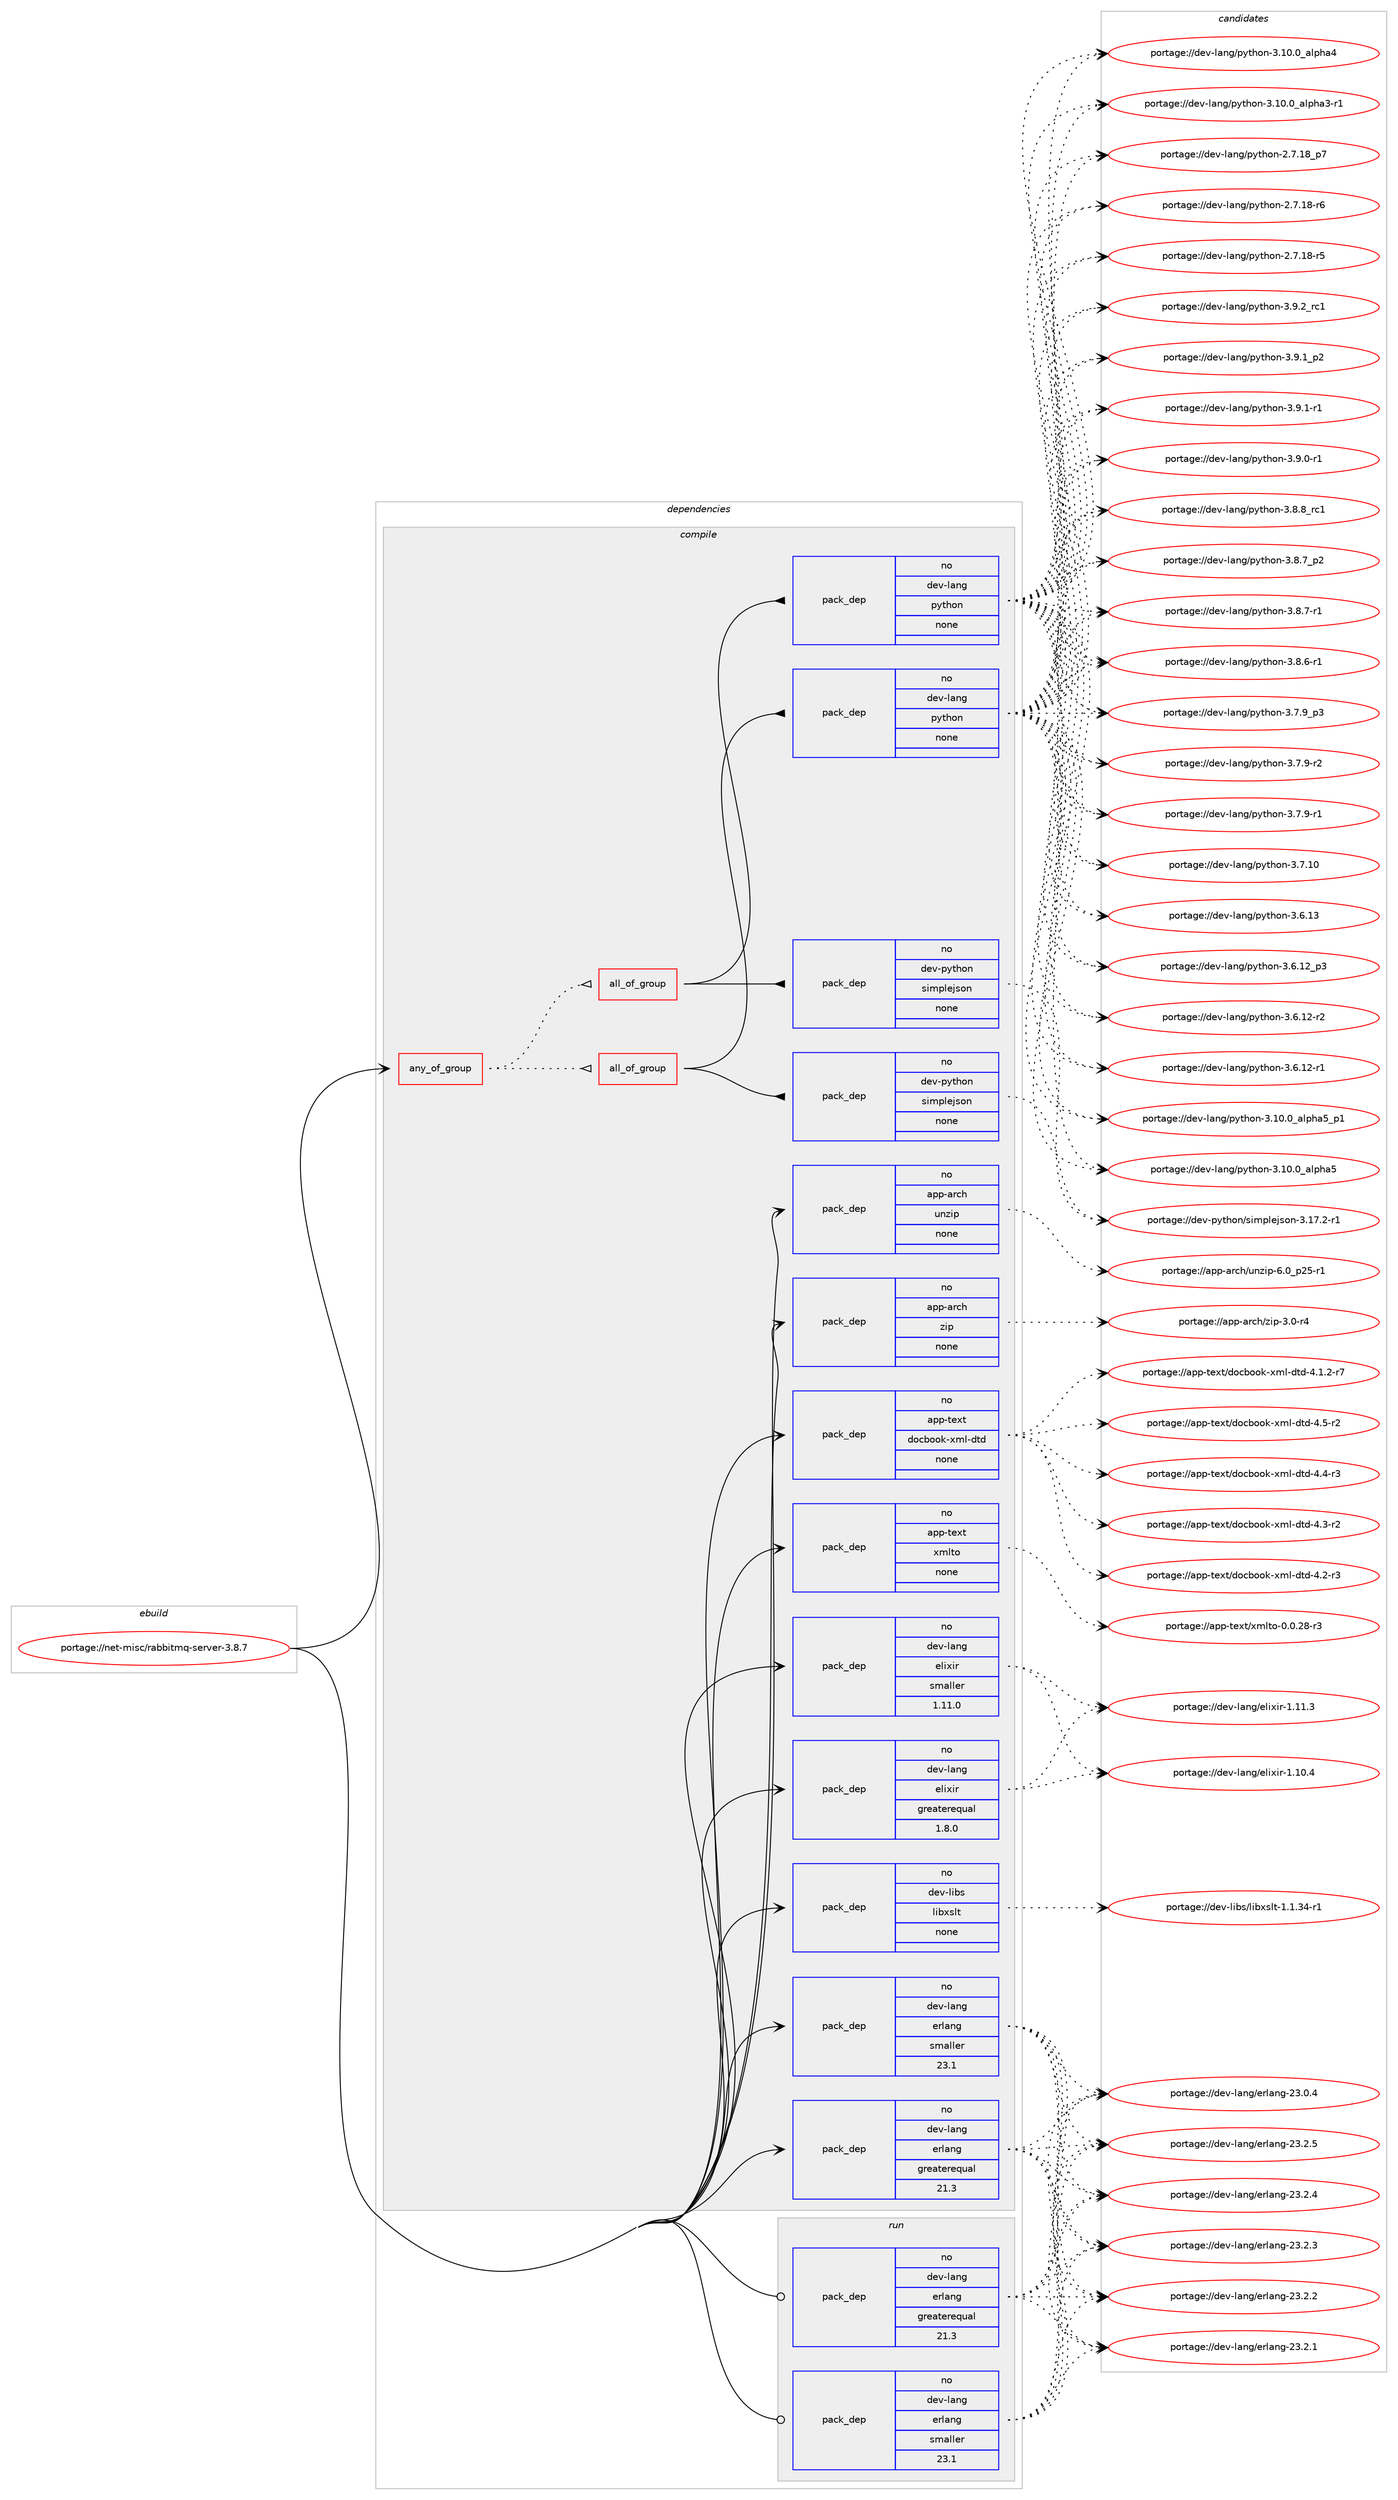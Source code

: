 digraph prolog {

# *************
# Graph options
# *************

newrank=true;
concentrate=true;
compound=true;
graph [rankdir=LR,fontname=Helvetica,fontsize=10,ranksep=1.5];#, ranksep=2.5, nodesep=0.2];
edge  [arrowhead=vee];
node  [fontname=Helvetica,fontsize=10];

# **********
# The ebuild
# **********

subgraph cluster_leftcol {
color=gray;
rank=same;
label=<<i>ebuild</i>>;
id [label="portage://net-misc/rabbitmq-server-3.8.7", color=red, width=4, href="../net-misc/rabbitmq-server-3.8.7.svg"];
}

# ****************
# The dependencies
# ****************

subgraph cluster_midcol {
color=gray;
label=<<i>dependencies</i>>;
subgraph cluster_compile {
fillcolor="#eeeeee";
style=filled;
label=<<i>compile</i>>;
subgraph any106 {
dependency12429 [label=<<TABLE BORDER="0" CELLBORDER="1" CELLSPACING="0" CELLPADDING="4"><TR><TD CELLPADDING="10">any_of_group</TD></TR></TABLE>>, shape=none, color=red];subgraph all12 {
dependency12430 [label=<<TABLE BORDER="0" CELLBORDER="1" CELLSPACING="0" CELLPADDING="4"><TR><TD CELLPADDING="10">all_of_group</TD></TR></TABLE>>, shape=none, color=red];subgraph pack8873 {
dependency12431 [label=<<TABLE BORDER="0" CELLBORDER="1" CELLSPACING="0" CELLPADDING="4" WIDTH="220"><TR><TD ROWSPAN="6" CELLPADDING="30">pack_dep</TD></TR><TR><TD WIDTH="110">no</TD></TR><TR><TD>dev-lang</TD></TR><TR><TD>python</TD></TR><TR><TD>none</TD></TR><TR><TD></TD></TR></TABLE>>, shape=none, color=blue];
}
dependency12430:e -> dependency12431:w [weight=20,style="solid",arrowhead="inv"];
subgraph pack8874 {
dependency12432 [label=<<TABLE BORDER="0" CELLBORDER="1" CELLSPACING="0" CELLPADDING="4" WIDTH="220"><TR><TD ROWSPAN="6" CELLPADDING="30">pack_dep</TD></TR><TR><TD WIDTH="110">no</TD></TR><TR><TD>dev-python</TD></TR><TR><TD>simplejson</TD></TR><TR><TD>none</TD></TR><TR><TD></TD></TR></TABLE>>, shape=none, color=blue];
}
dependency12430:e -> dependency12432:w [weight=20,style="solid",arrowhead="inv"];
}
dependency12429:e -> dependency12430:w [weight=20,style="dotted",arrowhead="oinv"];
subgraph all13 {
dependency12433 [label=<<TABLE BORDER="0" CELLBORDER="1" CELLSPACING="0" CELLPADDING="4"><TR><TD CELLPADDING="10">all_of_group</TD></TR></TABLE>>, shape=none, color=red];subgraph pack8875 {
dependency12434 [label=<<TABLE BORDER="0" CELLBORDER="1" CELLSPACING="0" CELLPADDING="4" WIDTH="220"><TR><TD ROWSPAN="6" CELLPADDING="30">pack_dep</TD></TR><TR><TD WIDTH="110">no</TD></TR><TR><TD>dev-lang</TD></TR><TR><TD>python</TD></TR><TR><TD>none</TD></TR><TR><TD></TD></TR></TABLE>>, shape=none, color=blue];
}
dependency12433:e -> dependency12434:w [weight=20,style="solid",arrowhead="inv"];
subgraph pack8876 {
dependency12435 [label=<<TABLE BORDER="0" CELLBORDER="1" CELLSPACING="0" CELLPADDING="4" WIDTH="220"><TR><TD ROWSPAN="6" CELLPADDING="30">pack_dep</TD></TR><TR><TD WIDTH="110">no</TD></TR><TR><TD>dev-python</TD></TR><TR><TD>simplejson</TD></TR><TR><TD>none</TD></TR><TR><TD></TD></TR></TABLE>>, shape=none, color=blue];
}
dependency12433:e -> dependency12435:w [weight=20,style="solid",arrowhead="inv"];
}
dependency12429:e -> dependency12433:w [weight=20,style="dotted",arrowhead="oinv"];
}
id:e -> dependency12429:w [weight=20,style="solid",arrowhead="vee"];
subgraph pack8877 {
dependency12436 [label=<<TABLE BORDER="0" CELLBORDER="1" CELLSPACING="0" CELLPADDING="4" WIDTH="220"><TR><TD ROWSPAN="6" CELLPADDING="30">pack_dep</TD></TR><TR><TD WIDTH="110">no</TD></TR><TR><TD>app-arch</TD></TR><TR><TD>unzip</TD></TR><TR><TD>none</TD></TR><TR><TD></TD></TR></TABLE>>, shape=none, color=blue];
}
id:e -> dependency12436:w [weight=20,style="solid",arrowhead="vee"];
subgraph pack8878 {
dependency12437 [label=<<TABLE BORDER="0" CELLBORDER="1" CELLSPACING="0" CELLPADDING="4" WIDTH="220"><TR><TD ROWSPAN="6" CELLPADDING="30">pack_dep</TD></TR><TR><TD WIDTH="110">no</TD></TR><TR><TD>app-arch</TD></TR><TR><TD>zip</TD></TR><TR><TD>none</TD></TR><TR><TD></TD></TR></TABLE>>, shape=none, color=blue];
}
id:e -> dependency12437:w [weight=20,style="solid",arrowhead="vee"];
subgraph pack8879 {
dependency12438 [label=<<TABLE BORDER="0" CELLBORDER="1" CELLSPACING="0" CELLPADDING="4" WIDTH="220"><TR><TD ROWSPAN="6" CELLPADDING="30">pack_dep</TD></TR><TR><TD WIDTH="110">no</TD></TR><TR><TD>app-text</TD></TR><TR><TD>docbook-xml-dtd</TD></TR><TR><TD>none</TD></TR><TR><TD></TD></TR></TABLE>>, shape=none, color=blue];
}
id:e -> dependency12438:w [weight=20,style="solid",arrowhead="vee"];
subgraph pack8880 {
dependency12439 [label=<<TABLE BORDER="0" CELLBORDER="1" CELLSPACING="0" CELLPADDING="4" WIDTH="220"><TR><TD ROWSPAN="6" CELLPADDING="30">pack_dep</TD></TR><TR><TD WIDTH="110">no</TD></TR><TR><TD>app-text</TD></TR><TR><TD>xmlto</TD></TR><TR><TD>none</TD></TR><TR><TD></TD></TR></TABLE>>, shape=none, color=blue];
}
id:e -> dependency12439:w [weight=20,style="solid",arrowhead="vee"];
subgraph pack8881 {
dependency12440 [label=<<TABLE BORDER="0" CELLBORDER="1" CELLSPACING="0" CELLPADDING="4" WIDTH="220"><TR><TD ROWSPAN="6" CELLPADDING="30">pack_dep</TD></TR><TR><TD WIDTH="110">no</TD></TR><TR><TD>dev-lang</TD></TR><TR><TD>elixir</TD></TR><TR><TD>greaterequal</TD></TR><TR><TD>1.8.0</TD></TR></TABLE>>, shape=none, color=blue];
}
id:e -> dependency12440:w [weight=20,style="solid",arrowhead="vee"];
subgraph pack8882 {
dependency12441 [label=<<TABLE BORDER="0" CELLBORDER="1" CELLSPACING="0" CELLPADDING="4" WIDTH="220"><TR><TD ROWSPAN="6" CELLPADDING="30">pack_dep</TD></TR><TR><TD WIDTH="110">no</TD></TR><TR><TD>dev-lang</TD></TR><TR><TD>elixir</TD></TR><TR><TD>smaller</TD></TR><TR><TD>1.11.0</TD></TR></TABLE>>, shape=none, color=blue];
}
id:e -> dependency12441:w [weight=20,style="solid",arrowhead="vee"];
subgraph pack8883 {
dependency12442 [label=<<TABLE BORDER="0" CELLBORDER="1" CELLSPACING="0" CELLPADDING="4" WIDTH="220"><TR><TD ROWSPAN="6" CELLPADDING="30">pack_dep</TD></TR><TR><TD WIDTH="110">no</TD></TR><TR><TD>dev-lang</TD></TR><TR><TD>erlang</TD></TR><TR><TD>greaterequal</TD></TR><TR><TD>21.3</TD></TR></TABLE>>, shape=none, color=blue];
}
id:e -> dependency12442:w [weight=20,style="solid",arrowhead="vee"];
subgraph pack8884 {
dependency12443 [label=<<TABLE BORDER="0" CELLBORDER="1" CELLSPACING="0" CELLPADDING="4" WIDTH="220"><TR><TD ROWSPAN="6" CELLPADDING="30">pack_dep</TD></TR><TR><TD WIDTH="110">no</TD></TR><TR><TD>dev-lang</TD></TR><TR><TD>erlang</TD></TR><TR><TD>smaller</TD></TR><TR><TD>23.1</TD></TR></TABLE>>, shape=none, color=blue];
}
id:e -> dependency12443:w [weight=20,style="solid",arrowhead="vee"];
subgraph pack8885 {
dependency12444 [label=<<TABLE BORDER="0" CELLBORDER="1" CELLSPACING="0" CELLPADDING="4" WIDTH="220"><TR><TD ROWSPAN="6" CELLPADDING="30">pack_dep</TD></TR><TR><TD WIDTH="110">no</TD></TR><TR><TD>dev-libs</TD></TR><TR><TD>libxslt</TD></TR><TR><TD>none</TD></TR><TR><TD></TD></TR></TABLE>>, shape=none, color=blue];
}
id:e -> dependency12444:w [weight=20,style="solid",arrowhead="vee"];
}
subgraph cluster_compileandrun {
fillcolor="#eeeeee";
style=filled;
label=<<i>compile and run</i>>;
}
subgraph cluster_run {
fillcolor="#eeeeee";
style=filled;
label=<<i>run</i>>;
subgraph pack8886 {
dependency12445 [label=<<TABLE BORDER="0" CELLBORDER="1" CELLSPACING="0" CELLPADDING="4" WIDTH="220"><TR><TD ROWSPAN="6" CELLPADDING="30">pack_dep</TD></TR><TR><TD WIDTH="110">no</TD></TR><TR><TD>dev-lang</TD></TR><TR><TD>erlang</TD></TR><TR><TD>greaterequal</TD></TR><TR><TD>21.3</TD></TR></TABLE>>, shape=none, color=blue];
}
id:e -> dependency12445:w [weight=20,style="solid",arrowhead="odot"];
subgraph pack8887 {
dependency12446 [label=<<TABLE BORDER="0" CELLBORDER="1" CELLSPACING="0" CELLPADDING="4" WIDTH="220"><TR><TD ROWSPAN="6" CELLPADDING="30">pack_dep</TD></TR><TR><TD WIDTH="110">no</TD></TR><TR><TD>dev-lang</TD></TR><TR><TD>erlang</TD></TR><TR><TD>smaller</TD></TR><TR><TD>23.1</TD></TR></TABLE>>, shape=none, color=blue];
}
id:e -> dependency12446:w [weight=20,style="solid",arrowhead="odot"];
}
}

# **************
# The candidates
# **************

subgraph cluster_choices {
rank=same;
color=gray;
label=<<i>candidates</i>>;

subgraph choice8873 {
color=black;
nodesep=1;
choice100101118451089711010347112121116104111110455146574650951149949 [label="portage://dev-lang/python-3.9.2_rc1", color=red, width=4,href="../dev-lang/python-3.9.2_rc1.svg"];
choice1001011184510897110103471121211161041111104551465746499511250 [label="portage://dev-lang/python-3.9.1_p2", color=red, width=4,href="../dev-lang/python-3.9.1_p2.svg"];
choice1001011184510897110103471121211161041111104551465746494511449 [label="portage://dev-lang/python-3.9.1-r1", color=red, width=4,href="../dev-lang/python-3.9.1-r1.svg"];
choice1001011184510897110103471121211161041111104551465746484511449 [label="portage://dev-lang/python-3.9.0-r1", color=red, width=4,href="../dev-lang/python-3.9.0-r1.svg"];
choice100101118451089711010347112121116104111110455146564656951149949 [label="portage://dev-lang/python-3.8.8_rc1", color=red, width=4,href="../dev-lang/python-3.8.8_rc1.svg"];
choice1001011184510897110103471121211161041111104551465646559511250 [label="portage://dev-lang/python-3.8.7_p2", color=red, width=4,href="../dev-lang/python-3.8.7_p2.svg"];
choice1001011184510897110103471121211161041111104551465646554511449 [label="portage://dev-lang/python-3.8.7-r1", color=red, width=4,href="../dev-lang/python-3.8.7-r1.svg"];
choice1001011184510897110103471121211161041111104551465646544511449 [label="portage://dev-lang/python-3.8.6-r1", color=red, width=4,href="../dev-lang/python-3.8.6-r1.svg"];
choice1001011184510897110103471121211161041111104551465546579511251 [label="portage://dev-lang/python-3.7.9_p3", color=red, width=4,href="../dev-lang/python-3.7.9_p3.svg"];
choice1001011184510897110103471121211161041111104551465546574511450 [label="portage://dev-lang/python-3.7.9-r2", color=red, width=4,href="../dev-lang/python-3.7.9-r2.svg"];
choice1001011184510897110103471121211161041111104551465546574511449 [label="portage://dev-lang/python-3.7.9-r1", color=red, width=4,href="../dev-lang/python-3.7.9-r1.svg"];
choice10010111845108971101034711212111610411111045514655464948 [label="portage://dev-lang/python-3.7.10", color=red, width=4,href="../dev-lang/python-3.7.10.svg"];
choice10010111845108971101034711212111610411111045514654464951 [label="portage://dev-lang/python-3.6.13", color=red, width=4,href="../dev-lang/python-3.6.13.svg"];
choice100101118451089711010347112121116104111110455146544649509511251 [label="portage://dev-lang/python-3.6.12_p3", color=red, width=4,href="../dev-lang/python-3.6.12_p3.svg"];
choice100101118451089711010347112121116104111110455146544649504511450 [label="portage://dev-lang/python-3.6.12-r2", color=red, width=4,href="../dev-lang/python-3.6.12-r2.svg"];
choice100101118451089711010347112121116104111110455146544649504511449 [label="portage://dev-lang/python-3.6.12-r1", color=red, width=4,href="../dev-lang/python-3.6.12-r1.svg"];
choice10010111845108971101034711212111610411111045514649484648959710811210497539511249 [label="portage://dev-lang/python-3.10.0_alpha5_p1", color=red, width=4,href="../dev-lang/python-3.10.0_alpha5_p1.svg"];
choice1001011184510897110103471121211161041111104551464948464895971081121049753 [label="portage://dev-lang/python-3.10.0_alpha5", color=red, width=4,href="../dev-lang/python-3.10.0_alpha5.svg"];
choice1001011184510897110103471121211161041111104551464948464895971081121049752 [label="portage://dev-lang/python-3.10.0_alpha4", color=red, width=4,href="../dev-lang/python-3.10.0_alpha4.svg"];
choice10010111845108971101034711212111610411111045514649484648959710811210497514511449 [label="portage://dev-lang/python-3.10.0_alpha3-r1", color=red, width=4,href="../dev-lang/python-3.10.0_alpha3-r1.svg"];
choice100101118451089711010347112121116104111110455046554649569511255 [label="portage://dev-lang/python-2.7.18_p7", color=red, width=4,href="../dev-lang/python-2.7.18_p7.svg"];
choice100101118451089711010347112121116104111110455046554649564511454 [label="portage://dev-lang/python-2.7.18-r6", color=red, width=4,href="../dev-lang/python-2.7.18-r6.svg"];
choice100101118451089711010347112121116104111110455046554649564511453 [label="portage://dev-lang/python-2.7.18-r5", color=red, width=4,href="../dev-lang/python-2.7.18-r5.svg"];
dependency12431:e -> choice100101118451089711010347112121116104111110455146574650951149949:w [style=dotted,weight="100"];
dependency12431:e -> choice1001011184510897110103471121211161041111104551465746499511250:w [style=dotted,weight="100"];
dependency12431:e -> choice1001011184510897110103471121211161041111104551465746494511449:w [style=dotted,weight="100"];
dependency12431:e -> choice1001011184510897110103471121211161041111104551465746484511449:w [style=dotted,weight="100"];
dependency12431:e -> choice100101118451089711010347112121116104111110455146564656951149949:w [style=dotted,weight="100"];
dependency12431:e -> choice1001011184510897110103471121211161041111104551465646559511250:w [style=dotted,weight="100"];
dependency12431:e -> choice1001011184510897110103471121211161041111104551465646554511449:w [style=dotted,weight="100"];
dependency12431:e -> choice1001011184510897110103471121211161041111104551465646544511449:w [style=dotted,weight="100"];
dependency12431:e -> choice1001011184510897110103471121211161041111104551465546579511251:w [style=dotted,weight="100"];
dependency12431:e -> choice1001011184510897110103471121211161041111104551465546574511450:w [style=dotted,weight="100"];
dependency12431:e -> choice1001011184510897110103471121211161041111104551465546574511449:w [style=dotted,weight="100"];
dependency12431:e -> choice10010111845108971101034711212111610411111045514655464948:w [style=dotted,weight="100"];
dependency12431:e -> choice10010111845108971101034711212111610411111045514654464951:w [style=dotted,weight="100"];
dependency12431:e -> choice100101118451089711010347112121116104111110455146544649509511251:w [style=dotted,weight="100"];
dependency12431:e -> choice100101118451089711010347112121116104111110455146544649504511450:w [style=dotted,weight="100"];
dependency12431:e -> choice100101118451089711010347112121116104111110455146544649504511449:w [style=dotted,weight="100"];
dependency12431:e -> choice10010111845108971101034711212111610411111045514649484648959710811210497539511249:w [style=dotted,weight="100"];
dependency12431:e -> choice1001011184510897110103471121211161041111104551464948464895971081121049753:w [style=dotted,weight="100"];
dependency12431:e -> choice1001011184510897110103471121211161041111104551464948464895971081121049752:w [style=dotted,weight="100"];
dependency12431:e -> choice10010111845108971101034711212111610411111045514649484648959710811210497514511449:w [style=dotted,weight="100"];
dependency12431:e -> choice100101118451089711010347112121116104111110455046554649569511255:w [style=dotted,weight="100"];
dependency12431:e -> choice100101118451089711010347112121116104111110455046554649564511454:w [style=dotted,weight="100"];
dependency12431:e -> choice100101118451089711010347112121116104111110455046554649564511453:w [style=dotted,weight="100"];
}
subgraph choice8874 {
color=black;
nodesep=1;
choice1001011184511212111610411111047115105109112108101106115111110455146495546504511449 [label="portage://dev-python/simplejson-3.17.2-r1", color=red, width=4,href="../dev-python/simplejson-3.17.2-r1.svg"];
dependency12432:e -> choice1001011184511212111610411111047115105109112108101106115111110455146495546504511449:w [style=dotted,weight="100"];
}
subgraph choice8875 {
color=black;
nodesep=1;
choice100101118451089711010347112121116104111110455146574650951149949 [label="portage://dev-lang/python-3.9.2_rc1", color=red, width=4,href="../dev-lang/python-3.9.2_rc1.svg"];
choice1001011184510897110103471121211161041111104551465746499511250 [label="portage://dev-lang/python-3.9.1_p2", color=red, width=4,href="../dev-lang/python-3.9.1_p2.svg"];
choice1001011184510897110103471121211161041111104551465746494511449 [label="portage://dev-lang/python-3.9.1-r1", color=red, width=4,href="../dev-lang/python-3.9.1-r1.svg"];
choice1001011184510897110103471121211161041111104551465746484511449 [label="portage://dev-lang/python-3.9.0-r1", color=red, width=4,href="../dev-lang/python-3.9.0-r1.svg"];
choice100101118451089711010347112121116104111110455146564656951149949 [label="portage://dev-lang/python-3.8.8_rc1", color=red, width=4,href="../dev-lang/python-3.8.8_rc1.svg"];
choice1001011184510897110103471121211161041111104551465646559511250 [label="portage://dev-lang/python-3.8.7_p2", color=red, width=4,href="../dev-lang/python-3.8.7_p2.svg"];
choice1001011184510897110103471121211161041111104551465646554511449 [label="portage://dev-lang/python-3.8.7-r1", color=red, width=4,href="../dev-lang/python-3.8.7-r1.svg"];
choice1001011184510897110103471121211161041111104551465646544511449 [label="portage://dev-lang/python-3.8.6-r1", color=red, width=4,href="../dev-lang/python-3.8.6-r1.svg"];
choice1001011184510897110103471121211161041111104551465546579511251 [label="portage://dev-lang/python-3.7.9_p3", color=red, width=4,href="../dev-lang/python-3.7.9_p3.svg"];
choice1001011184510897110103471121211161041111104551465546574511450 [label="portage://dev-lang/python-3.7.9-r2", color=red, width=4,href="../dev-lang/python-3.7.9-r2.svg"];
choice1001011184510897110103471121211161041111104551465546574511449 [label="portage://dev-lang/python-3.7.9-r1", color=red, width=4,href="../dev-lang/python-3.7.9-r1.svg"];
choice10010111845108971101034711212111610411111045514655464948 [label="portage://dev-lang/python-3.7.10", color=red, width=4,href="../dev-lang/python-3.7.10.svg"];
choice10010111845108971101034711212111610411111045514654464951 [label="portage://dev-lang/python-3.6.13", color=red, width=4,href="../dev-lang/python-3.6.13.svg"];
choice100101118451089711010347112121116104111110455146544649509511251 [label="portage://dev-lang/python-3.6.12_p3", color=red, width=4,href="../dev-lang/python-3.6.12_p3.svg"];
choice100101118451089711010347112121116104111110455146544649504511450 [label="portage://dev-lang/python-3.6.12-r2", color=red, width=4,href="../dev-lang/python-3.6.12-r2.svg"];
choice100101118451089711010347112121116104111110455146544649504511449 [label="portage://dev-lang/python-3.6.12-r1", color=red, width=4,href="../dev-lang/python-3.6.12-r1.svg"];
choice10010111845108971101034711212111610411111045514649484648959710811210497539511249 [label="portage://dev-lang/python-3.10.0_alpha5_p1", color=red, width=4,href="../dev-lang/python-3.10.0_alpha5_p1.svg"];
choice1001011184510897110103471121211161041111104551464948464895971081121049753 [label="portage://dev-lang/python-3.10.0_alpha5", color=red, width=4,href="../dev-lang/python-3.10.0_alpha5.svg"];
choice1001011184510897110103471121211161041111104551464948464895971081121049752 [label="portage://dev-lang/python-3.10.0_alpha4", color=red, width=4,href="../dev-lang/python-3.10.0_alpha4.svg"];
choice10010111845108971101034711212111610411111045514649484648959710811210497514511449 [label="portage://dev-lang/python-3.10.0_alpha3-r1", color=red, width=4,href="../dev-lang/python-3.10.0_alpha3-r1.svg"];
choice100101118451089711010347112121116104111110455046554649569511255 [label="portage://dev-lang/python-2.7.18_p7", color=red, width=4,href="../dev-lang/python-2.7.18_p7.svg"];
choice100101118451089711010347112121116104111110455046554649564511454 [label="portage://dev-lang/python-2.7.18-r6", color=red, width=4,href="../dev-lang/python-2.7.18-r6.svg"];
choice100101118451089711010347112121116104111110455046554649564511453 [label="portage://dev-lang/python-2.7.18-r5", color=red, width=4,href="../dev-lang/python-2.7.18-r5.svg"];
dependency12434:e -> choice100101118451089711010347112121116104111110455146574650951149949:w [style=dotted,weight="100"];
dependency12434:e -> choice1001011184510897110103471121211161041111104551465746499511250:w [style=dotted,weight="100"];
dependency12434:e -> choice1001011184510897110103471121211161041111104551465746494511449:w [style=dotted,weight="100"];
dependency12434:e -> choice1001011184510897110103471121211161041111104551465746484511449:w [style=dotted,weight="100"];
dependency12434:e -> choice100101118451089711010347112121116104111110455146564656951149949:w [style=dotted,weight="100"];
dependency12434:e -> choice1001011184510897110103471121211161041111104551465646559511250:w [style=dotted,weight="100"];
dependency12434:e -> choice1001011184510897110103471121211161041111104551465646554511449:w [style=dotted,weight="100"];
dependency12434:e -> choice1001011184510897110103471121211161041111104551465646544511449:w [style=dotted,weight="100"];
dependency12434:e -> choice1001011184510897110103471121211161041111104551465546579511251:w [style=dotted,weight="100"];
dependency12434:e -> choice1001011184510897110103471121211161041111104551465546574511450:w [style=dotted,weight="100"];
dependency12434:e -> choice1001011184510897110103471121211161041111104551465546574511449:w [style=dotted,weight="100"];
dependency12434:e -> choice10010111845108971101034711212111610411111045514655464948:w [style=dotted,weight="100"];
dependency12434:e -> choice10010111845108971101034711212111610411111045514654464951:w [style=dotted,weight="100"];
dependency12434:e -> choice100101118451089711010347112121116104111110455146544649509511251:w [style=dotted,weight="100"];
dependency12434:e -> choice100101118451089711010347112121116104111110455146544649504511450:w [style=dotted,weight="100"];
dependency12434:e -> choice100101118451089711010347112121116104111110455146544649504511449:w [style=dotted,weight="100"];
dependency12434:e -> choice10010111845108971101034711212111610411111045514649484648959710811210497539511249:w [style=dotted,weight="100"];
dependency12434:e -> choice1001011184510897110103471121211161041111104551464948464895971081121049753:w [style=dotted,weight="100"];
dependency12434:e -> choice1001011184510897110103471121211161041111104551464948464895971081121049752:w [style=dotted,weight="100"];
dependency12434:e -> choice10010111845108971101034711212111610411111045514649484648959710811210497514511449:w [style=dotted,weight="100"];
dependency12434:e -> choice100101118451089711010347112121116104111110455046554649569511255:w [style=dotted,weight="100"];
dependency12434:e -> choice100101118451089711010347112121116104111110455046554649564511454:w [style=dotted,weight="100"];
dependency12434:e -> choice100101118451089711010347112121116104111110455046554649564511453:w [style=dotted,weight="100"];
}
subgraph choice8876 {
color=black;
nodesep=1;
choice1001011184511212111610411111047115105109112108101106115111110455146495546504511449 [label="portage://dev-python/simplejson-3.17.2-r1", color=red, width=4,href="../dev-python/simplejson-3.17.2-r1.svg"];
dependency12435:e -> choice1001011184511212111610411111047115105109112108101106115111110455146495546504511449:w [style=dotted,weight="100"];
}
subgraph choice8877 {
color=black;
nodesep=1;
choice9711211245971149910447117110122105112455446489511250534511449 [label="portage://app-arch/unzip-6.0_p25-r1", color=red, width=4,href="../app-arch/unzip-6.0_p25-r1.svg"];
dependency12436:e -> choice9711211245971149910447117110122105112455446489511250534511449:w [style=dotted,weight="100"];
}
subgraph choice8878 {
color=black;
nodesep=1;
choice9711211245971149910447122105112455146484511452 [label="portage://app-arch/zip-3.0-r4", color=red, width=4,href="../app-arch/zip-3.0-r4.svg"];
dependency12437:e -> choice9711211245971149910447122105112455146484511452:w [style=dotted,weight="100"];
}
subgraph choice8879 {
color=black;
nodesep=1;
choice97112112451161011201164710011199981111111074512010910845100116100455246534511450 [label="portage://app-text/docbook-xml-dtd-4.5-r2", color=red, width=4,href="../app-text/docbook-xml-dtd-4.5-r2.svg"];
choice97112112451161011201164710011199981111111074512010910845100116100455246524511451 [label="portage://app-text/docbook-xml-dtd-4.4-r3", color=red, width=4,href="../app-text/docbook-xml-dtd-4.4-r3.svg"];
choice97112112451161011201164710011199981111111074512010910845100116100455246514511450 [label="portage://app-text/docbook-xml-dtd-4.3-r2", color=red, width=4,href="../app-text/docbook-xml-dtd-4.3-r2.svg"];
choice97112112451161011201164710011199981111111074512010910845100116100455246504511451 [label="portage://app-text/docbook-xml-dtd-4.2-r3", color=red, width=4,href="../app-text/docbook-xml-dtd-4.2-r3.svg"];
choice971121124511610112011647100111999811111110745120109108451001161004552464946504511455 [label="portage://app-text/docbook-xml-dtd-4.1.2-r7", color=red, width=4,href="../app-text/docbook-xml-dtd-4.1.2-r7.svg"];
dependency12438:e -> choice97112112451161011201164710011199981111111074512010910845100116100455246534511450:w [style=dotted,weight="100"];
dependency12438:e -> choice97112112451161011201164710011199981111111074512010910845100116100455246524511451:w [style=dotted,weight="100"];
dependency12438:e -> choice97112112451161011201164710011199981111111074512010910845100116100455246514511450:w [style=dotted,weight="100"];
dependency12438:e -> choice97112112451161011201164710011199981111111074512010910845100116100455246504511451:w [style=dotted,weight="100"];
dependency12438:e -> choice971121124511610112011647100111999811111110745120109108451001161004552464946504511455:w [style=dotted,weight="100"];
}
subgraph choice8880 {
color=black;
nodesep=1;
choice971121124511610112011647120109108116111454846484650564511451 [label="portage://app-text/xmlto-0.0.28-r3", color=red, width=4,href="../app-text/xmlto-0.0.28-r3.svg"];
dependency12439:e -> choice971121124511610112011647120109108116111454846484650564511451:w [style=dotted,weight="100"];
}
subgraph choice8881 {
color=black;
nodesep=1;
choice10010111845108971101034710110810512010511445494649494651 [label="portage://dev-lang/elixir-1.11.3", color=red, width=4,href="../dev-lang/elixir-1.11.3.svg"];
choice10010111845108971101034710110810512010511445494649484652 [label="portage://dev-lang/elixir-1.10.4", color=red, width=4,href="../dev-lang/elixir-1.10.4.svg"];
dependency12440:e -> choice10010111845108971101034710110810512010511445494649494651:w [style=dotted,weight="100"];
dependency12440:e -> choice10010111845108971101034710110810512010511445494649484652:w [style=dotted,weight="100"];
}
subgraph choice8882 {
color=black;
nodesep=1;
choice10010111845108971101034710110810512010511445494649494651 [label="portage://dev-lang/elixir-1.11.3", color=red, width=4,href="../dev-lang/elixir-1.11.3.svg"];
choice10010111845108971101034710110810512010511445494649484652 [label="portage://dev-lang/elixir-1.10.4", color=red, width=4,href="../dev-lang/elixir-1.10.4.svg"];
dependency12441:e -> choice10010111845108971101034710110810512010511445494649494651:w [style=dotted,weight="100"];
dependency12441:e -> choice10010111845108971101034710110810512010511445494649484652:w [style=dotted,weight="100"];
}
subgraph choice8883 {
color=black;
nodesep=1;
choice1001011184510897110103471011141089711010345505146504653 [label="portage://dev-lang/erlang-23.2.5", color=red, width=4,href="../dev-lang/erlang-23.2.5.svg"];
choice1001011184510897110103471011141089711010345505146504652 [label="portage://dev-lang/erlang-23.2.4", color=red, width=4,href="../dev-lang/erlang-23.2.4.svg"];
choice1001011184510897110103471011141089711010345505146504651 [label="portage://dev-lang/erlang-23.2.3", color=red, width=4,href="../dev-lang/erlang-23.2.3.svg"];
choice1001011184510897110103471011141089711010345505146504650 [label="portage://dev-lang/erlang-23.2.2", color=red, width=4,href="../dev-lang/erlang-23.2.2.svg"];
choice1001011184510897110103471011141089711010345505146504649 [label="portage://dev-lang/erlang-23.2.1", color=red, width=4,href="../dev-lang/erlang-23.2.1.svg"];
choice1001011184510897110103471011141089711010345505146484652 [label="portage://dev-lang/erlang-23.0.4", color=red, width=4,href="../dev-lang/erlang-23.0.4.svg"];
dependency12442:e -> choice1001011184510897110103471011141089711010345505146504653:w [style=dotted,weight="100"];
dependency12442:e -> choice1001011184510897110103471011141089711010345505146504652:w [style=dotted,weight="100"];
dependency12442:e -> choice1001011184510897110103471011141089711010345505146504651:w [style=dotted,weight="100"];
dependency12442:e -> choice1001011184510897110103471011141089711010345505146504650:w [style=dotted,weight="100"];
dependency12442:e -> choice1001011184510897110103471011141089711010345505146504649:w [style=dotted,weight="100"];
dependency12442:e -> choice1001011184510897110103471011141089711010345505146484652:w [style=dotted,weight="100"];
}
subgraph choice8884 {
color=black;
nodesep=1;
choice1001011184510897110103471011141089711010345505146504653 [label="portage://dev-lang/erlang-23.2.5", color=red, width=4,href="../dev-lang/erlang-23.2.5.svg"];
choice1001011184510897110103471011141089711010345505146504652 [label="portage://dev-lang/erlang-23.2.4", color=red, width=4,href="../dev-lang/erlang-23.2.4.svg"];
choice1001011184510897110103471011141089711010345505146504651 [label="portage://dev-lang/erlang-23.2.3", color=red, width=4,href="../dev-lang/erlang-23.2.3.svg"];
choice1001011184510897110103471011141089711010345505146504650 [label="portage://dev-lang/erlang-23.2.2", color=red, width=4,href="../dev-lang/erlang-23.2.2.svg"];
choice1001011184510897110103471011141089711010345505146504649 [label="portage://dev-lang/erlang-23.2.1", color=red, width=4,href="../dev-lang/erlang-23.2.1.svg"];
choice1001011184510897110103471011141089711010345505146484652 [label="portage://dev-lang/erlang-23.0.4", color=red, width=4,href="../dev-lang/erlang-23.0.4.svg"];
dependency12443:e -> choice1001011184510897110103471011141089711010345505146504653:w [style=dotted,weight="100"];
dependency12443:e -> choice1001011184510897110103471011141089711010345505146504652:w [style=dotted,weight="100"];
dependency12443:e -> choice1001011184510897110103471011141089711010345505146504651:w [style=dotted,weight="100"];
dependency12443:e -> choice1001011184510897110103471011141089711010345505146504650:w [style=dotted,weight="100"];
dependency12443:e -> choice1001011184510897110103471011141089711010345505146504649:w [style=dotted,weight="100"];
dependency12443:e -> choice1001011184510897110103471011141089711010345505146484652:w [style=dotted,weight="100"];
}
subgraph choice8885 {
color=black;
nodesep=1;
choice10010111845108105981154710810598120115108116454946494651524511449 [label="portage://dev-libs/libxslt-1.1.34-r1", color=red, width=4,href="../dev-libs/libxslt-1.1.34-r1.svg"];
dependency12444:e -> choice10010111845108105981154710810598120115108116454946494651524511449:w [style=dotted,weight="100"];
}
subgraph choice8886 {
color=black;
nodesep=1;
choice1001011184510897110103471011141089711010345505146504653 [label="portage://dev-lang/erlang-23.2.5", color=red, width=4,href="../dev-lang/erlang-23.2.5.svg"];
choice1001011184510897110103471011141089711010345505146504652 [label="portage://dev-lang/erlang-23.2.4", color=red, width=4,href="../dev-lang/erlang-23.2.4.svg"];
choice1001011184510897110103471011141089711010345505146504651 [label="portage://dev-lang/erlang-23.2.3", color=red, width=4,href="../dev-lang/erlang-23.2.3.svg"];
choice1001011184510897110103471011141089711010345505146504650 [label="portage://dev-lang/erlang-23.2.2", color=red, width=4,href="../dev-lang/erlang-23.2.2.svg"];
choice1001011184510897110103471011141089711010345505146504649 [label="portage://dev-lang/erlang-23.2.1", color=red, width=4,href="../dev-lang/erlang-23.2.1.svg"];
choice1001011184510897110103471011141089711010345505146484652 [label="portage://dev-lang/erlang-23.0.4", color=red, width=4,href="../dev-lang/erlang-23.0.4.svg"];
dependency12445:e -> choice1001011184510897110103471011141089711010345505146504653:w [style=dotted,weight="100"];
dependency12445:e -> choice1001011184510897110103471011141089711010345505146504652:w [style=dotted,weight="100"];
dependency12445:e -> choice1001011184510897110103471011141089711010345505146504651:w [style=dotted,weight="100"];
dependency12445:e -> choice1001011184510897110103471011141089711010345505146504650:w [style=dotted,weight="100"];
dependency12445:e -> choice1001011184510897110103471011141089711010345505146504649:w [style=dotted,weight="100"];
dependency12445:e -> choice1001011184510897110103471011141089711010345505146484652:w [style=dotted,weight="100"];
}
subgraph choice8887 {
color=black;
nodesep=1;
choice1001011184510897110103471011141089711010345505146504653 [label="portage://dev-lang/erlang-23.2.5", color=red, width=4,href="../dev-lang/erlang-23.2.5.svg"];
choice1001011184510897110103471011141089711010345505146504652 [label="portage://dev-lang/erlang-23.2.4", color=red, width=4,href="../dev-lang/erlang-23.2.4.svg"];
choice1001011184510897110103471011141089711010345505146504651 [label="portage://dev-lang/erlang-23.2.3", color=red, width=4,href="../dev-lang/erlang-23.2.3.svg"];
choice1001011184510897110103471011141089711010345505146504650 [label="portage://dev-lang/erlang-23.2.2", color=red, width=4,href="../dev-lang/erlang-23.2.2.svg"];
choice1001011184510897110103471011141089711010345505146504649 [label="portage://dev-lang/erlang-23.2.1", color=red, width=4,href="../dev-lang/erlang-23.2.1.svg"];
choice1001011184510897110103471011141089711010345505146484652 [label="portage://dev-lang/erlang-23.0.4", color=red, width=4,href="../dev-lang/erlang-23.0.4.svg"];
dependency12446:e -> choice1001011184510897110103471011141089711010345505146504653:w [style=dotted,weight="100"];
dependency12446:e -> choice1001011184510897110103471011141089711010345505146504652:w [style=dotted,weight="100"];
dependency12446:e -> choice1001011184510897110103471011141089711010345505146504651:w [style=dotted,weight="100"];
dependency12446:e -> choice1001011184510897110103471011141089711010345505146504650:w [style=dotted,weight="100"];
dependency12446:e -> choice1001011184510897110103471011141089711010345505146504649:w [style=dotted,weight="100"];
dependency12446:e -> choice1001011184510897110103471011141089711010345505146484652:w [style=dotted,weight="100"];
}
}

}
